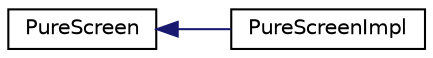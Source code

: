 digraph "Graphical Class Hierarchy"
{
 // LATEX_PDF_SIZE
  edge [fontname="Helvetica",fontsize="10",labelfontname="Helvetica",labelfontsize="10"];
  node [fontname="Helvetica",fontsize="10",shape=record];
  rankdir="LR";
  Node0 [label="PureScreen",height=0.2,width=0.4,color="black", fillcolor="white", style="filled",URL="$class_pure_screen.html",tooltip="Screen handler class."];
  Node0 -> Node1 [dir="back",color="midnightblue",fontsize="10",style="solid",fontname="Helvetica"];
  Node1 [label="PureScreenImpl",height=0.2,width=0.4,color="black", fillcolor="white", style="filled",URL="$class_pure_screen_impl.html",tooltip=" "];
}
